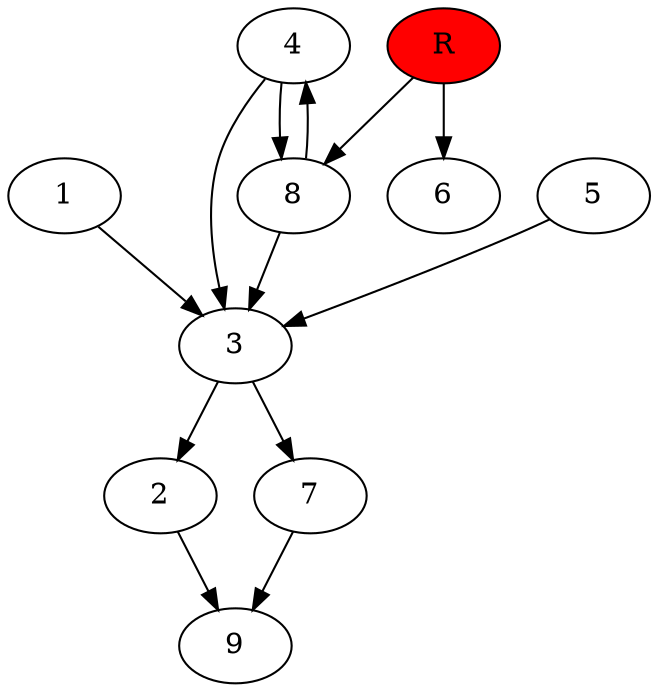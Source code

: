 digraph prb30415 {
	1
	2
	3
	4
	5
	6
	7
	8
	R [fillcolor="#ff0000" style=filled]
	1 -> 3
	2 -> 9
	3 -> 2
	3 -> 7
	4 -> 3
	4 -> 8
	5 -> 3
	7 -> 9
	8 -> 3
	8 -> 4
	R -> 6
	R -> 8
}
